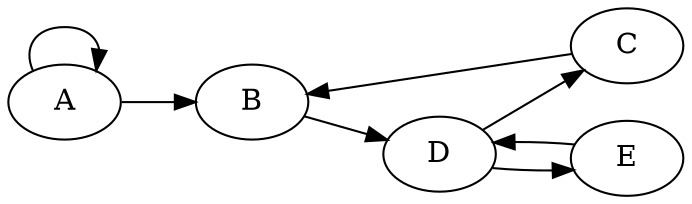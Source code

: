 digraph g
        {

rankdir=LR;

A[style="filled",fillcolor="white"];
B[style="filled",fillcolor="white"];
C[style="filled",fillcolor="white"];
D[style="filled",fillcolor="white"];
E[style="filled",fillcolor="white"];
A -> A;
A -> B;
B -> D;
D -> C;
C -> B;
E -> D;
D -> E;
}

